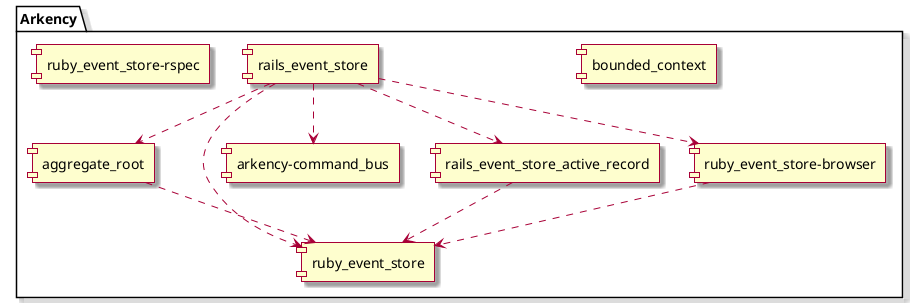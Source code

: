 @startuml

skin rose
skinparam componentStyle uml1

package Arkency {
  [aggregate_root] ..> [ruby_event_store]

  [bounded_context]

  [rails_event_store] ..> [aggregate_root]
  [rails_event_store] ..> [arkency-command_bus]
  [rails_event_store] ..> [rails_event_store_active_record]
  [rails_event_store] ..> [ruby_event_store]
  [rails_event_store] ..> [ruby_event_store-browser]

  [rails_event_store_active_record] ..> [ruby_event_store]

  [ruby_event_store-browser] ..> [ruby_event_store]

  [ruby_event_store-rspec]
}

@enduml

